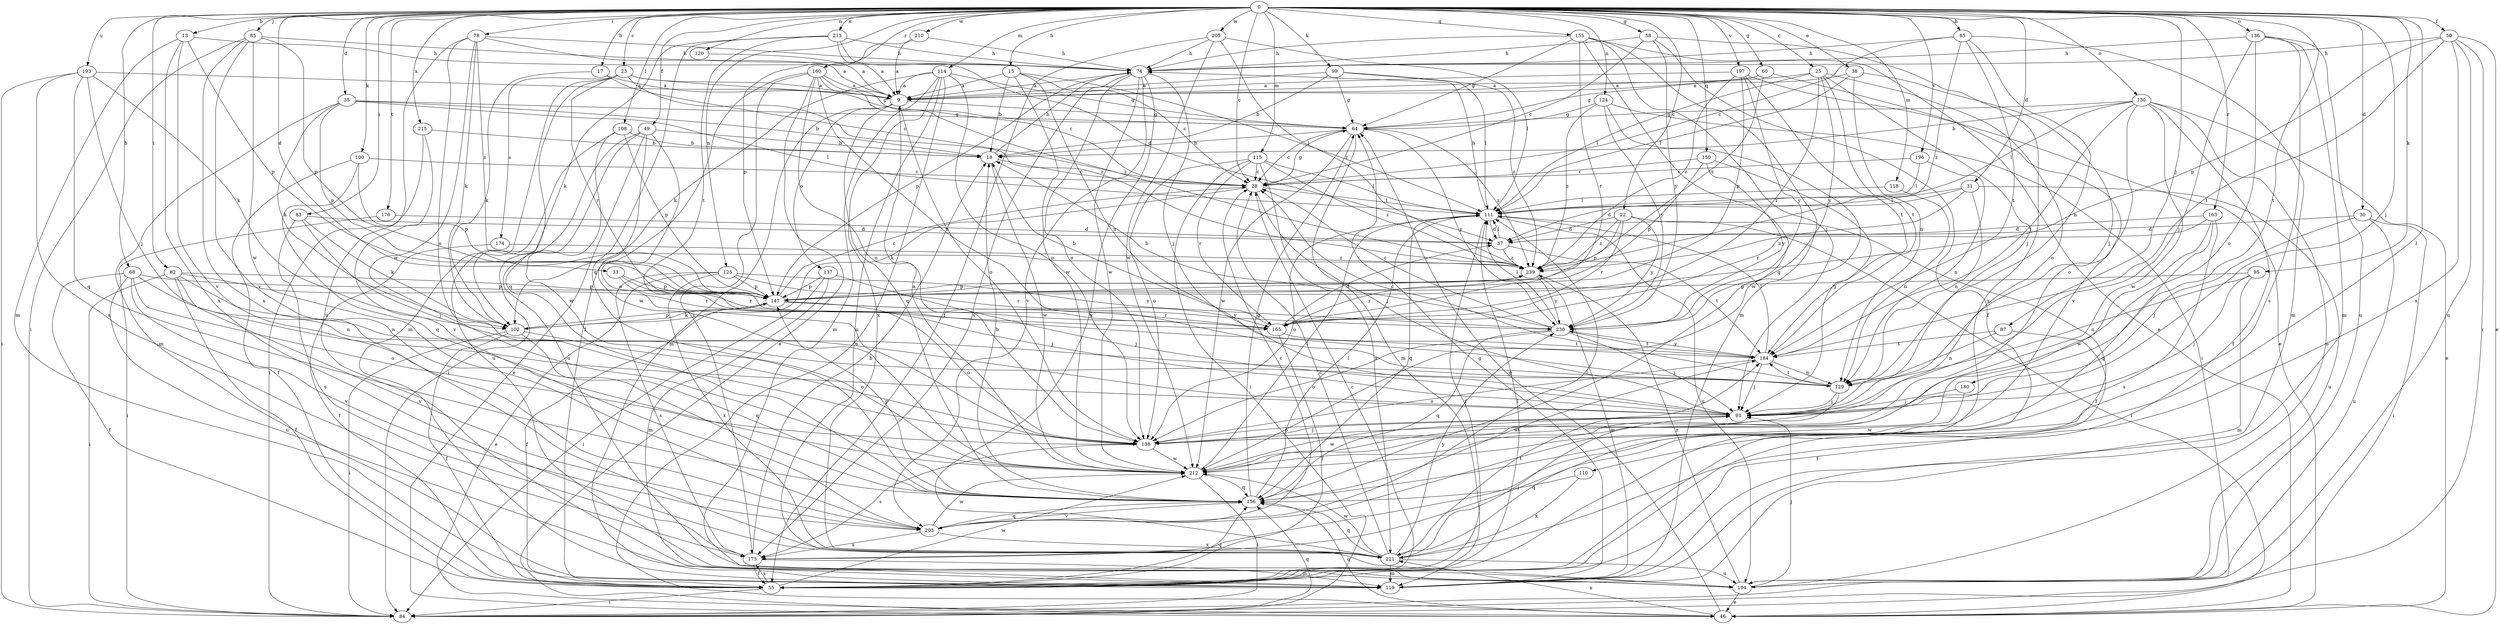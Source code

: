 strict digraph  {
0;
9;
13;
15;
17;
18;
22;
23;
25;
28;
30;
31;
33;
35;
37;
38;
46;
49;
50;
55;
58;
60;
64;
65;
68;
74;
78;
82;
83;
84;
85;
87;
93;
95;
99;
100;
102;
108;
110;
111;
114;
115;
118;
119;
120;
124;
125;
129;
130;
136;
137;
138;
147;
150;
155;
156;
160;
163;
165;
174;
175;
176;
180;
184;
193;
194;
196;
197;
203;
205;
210;
212;
213;
215;
221;
230;
239;
0 -> 13  [label=b];
0 -> 15  [label=b];
0 -> 17  [label=b];
0 -> 22  [label=c];
0 -> 23  [label=c];
0 -> 25  [label=c];
0 -> 28  [label=c];
0 -> 30  [label=d];
0 -> 31  [label=d];
0 -> 33  [label=d];
0 -> 35  [label=d];
0 -> 38  [label=e];
0 -> 49  [label=f];
0 -> 50  [label=f];
0 -> 58  [label=g];
0 -> 60  [label=g];
0 -> 65  [label=h];
0 -> 68  [label=h];
0 -> 78  [label=i];
0 -> 82  [label=i];
0 -> 83  [label=i];
0 -> 85  [label=j];
0 -> 87  [label=j];
0 -> 93  [label=j];
0 -> 95  [label=k];
0 -> 99  [label=k];
0 -> 100  [label=k];
0 -> 108  [label=l];
0 -> 110  [label=l];
0 -> 114  [label=m];
0 -> 115  [label=m];
0 -> 118  [label=m];
0 -> 120  [label=n];
0 -> 124  [label=n];
0 -> 125  [label=n];
0 -> 130  [label=o];
0 -> 136  [label=o];
0 -> 150  [label=q];
0 -> 155  [label=q];
0 -> 160  [label=r];
0 -> 163  [label=r];
0 -> 176  [label=t];
0 -> 180  [label=t];
0 -> 193  [label=u];
0 -> 196  [label=v];
0 -> 197  [label=v];
0 -> 205  [label=w];
0 -> 210  [label=w];
0 -> 213  [label=x];
0 -> 215  [label=x];
9 -> 64  [label=g];
9 -> 119  [label=m];
9 -> 137  [label=o];
9 -> 138  [label=o];
9 -> 156  [label=q];
13 -> 74  [label=h];
13 -> 119  [label=m];
13 -> 147  [label=p];
13 -> 203  [label=v];
13 -> 221  [label=x];
15 -> 9  [label=a];
15 -> 18  [label=b];
15 -> 28  [label=c];
15 -> 111  [label=l];
15 -> 129  [label=n];
15 -> 212  [label=w];
17 -> 9  [label=a];
17 -> 28  [label=c];
17 -> 102  [label=k];
18 -> 28  [label=c];
18 -> 74  [label=h];
18 -> 212  [label=w];
22 -> 37  [label=d];
22 -> 55  [label=f];
22 -> 147  [label=p];
22 -> 165  [label=r];
22 -> 230  [label=y];
22 -> 239  [label=z];
23 -> 9  [label=a];
23 -> 64  [label=g];
23 -> 119  [label=m];
23 -> 156  [label=q];
23 -> 165  [label=r];
23 -> 174  [label=s];
23 -> 239  [label=z];
25 -> 9  [label=a];
25 -> 93  [label=j];
25 -> 111  [label=l];
25 -> 138  [label=o];
25 -> 165  [label=r];
25 -> 184  [label=t];
25 -> 230  [label=y];
28 -> 64  [label=g];
28 -> 93  [label=j];
28 -> 102  [label=k];
28 -> 111  [label=l];
30 -> 37  [label=d];
30 -> 84  [label=i];
30 -> 93  [label=j];
30 -> 194  [label=u];
31 -> 37  [label=d];
31 -> 111  [label=l];
31 -> 129  [label=n];
31 -> 165  [label=r];
31 -> 194  [label=u];
33 -> 93  [label=j];
33 -> 147  [label=p];
33 -> 165  [label=r];
35 -> 18  [label=b];
35 -> 64  [label=g];
35 -> 102  [label=k];
35 -> 111  [label=l];
35 -> 119  [label=m];
35 -> 147  [label=p];
37 -> 111  [label=l];
37 -> 184  [label=t];
37 -> 239  [label=z];
38 -> 9  [label=a];
38 -> 93  [label=j];
38 -> 111  [label=l];
38 -> 129  [label=n];
46 -> 64  [label=g];
46 -> 111  [label=l];
46 -> 156  [label=q];
46 -> 221  [label=x];
49 -> 18  [label=b];
49 -> 46  [label=e];
49 -> 84  [label=i];
49 -> 138  [label=o];
49 -> 194  [label=u];
49 -> 212  [label=w];
50 -> 46  [label=e];
50 -> 74  [label=h];
50 -> 84  [label=i];
50 -> 147  [label=p];
50 -> 184  [label=t];
50 -> 194  [label=u];
50 -> 221  [label=x];
55 -> 28  [label=c];
55 -> 84  [label=i];
55 -> 111  [label=l];
55 -> 156  [label=q];
55 -> 175  [label=s];
55 -> 212  [label=w];
58 -> 28  [label=c];
58 -> 55  [label=f];
58 -> 74  [label=h];
58 -> 221  [label=x];
58 -> 230  [label=y];
60 -> 9  [label=a];
60 -> 64  [label=g];
60 -> 203  [label=v];
60 -> 239  [label=z];
64 -> 18  [label=b];
64 -> 28  [label=c];
64 -> 119  [label=m];
64 -> 212  [label=w];
64 -> 230  [label=y];
64 -> 239  [label=z];
65 -> 28  [label=c];
65 -> 74  [label=h];
65 -> 119  [label=m];
65 -> 129  [label=n];
65 -> 184  [label=t];
65 -> 239  [label=z];
68 -> 55  [label=f];
68 -> 129  [label=n];
68 -> 138  [label=o];
68 -> 147  [label=p];
68 -> 194  [label=u];
68 -> 203  [label=v];
74 -> 9  [label=a];
74 -> 93  [label=j];
74 -> 138  [label=o];
74 -> 147  [label=p];
74 -> 175  [label=s];
74 -> 203  [label=v];
74 -> 212  [label=w];
74 -> 221  [label=x];
78 -> 9  [label=a];
78 -> 74  [label=h];
78 -> 102  [label=k];
78 -> 138  [label=o];
78 -> 194  [label=u];
78 -> 212  [label=w];
78 -> 239  [label=z];
82 -> 55  [label=f];
82 -> 84  [label=i];
82 -> 129  [label=n];
82 -> 147  [label=p];
82 -> 165  [label=r];
82 -> 203  [label=v];
83 -> 37  [label=d];
83 -> 93  [label=j];
83 -> 102  [label=k];
83 -> 175  [label=s];
84 -> 156  [label=q];
85 -> 74  [label=h];
85 -> 84  [label=i];
85 -> 147  [label=p];
85 -> 203  [label=v];
85 -> 212  [label=w];
85 -> 221  [label=x];
87 -> 55  [label=f];
87 -> 129  [label=n];
87 -> 184  [label=t];
93 -> 138  [label=o];
93 -> 212  [label=w];
95 -> 93  [label=j];
95 -> 119  [label=m];
95 -> 129  [label=n];
95 -> 147  [label=p];
99 -> 9  [label=a];
99 -> 18  [label=b];
99 -> 64  [label=g];
99 -> 111  [label=l];
99 -> 239  [label=z];
100 -> 28  [label=c];
100 -> 55  [label=f];
100 -> 147  [label=p];
100 -> 156  [label=q];
102 -> 55  [label=f];
102 -> 84  [label=i];
102 -> 138  [label=o];
102 -> 147  [label=p];
102 -> 156  [label=q];
108 -> 18  [label=b];
108 -> 147  [label=p];
108 -> 194  [label=u];
108 -> 212  [label=w];
110 -> 156  [label=q];
110 -> 221  [label=x];
111 -> 37  [label=d];
111 -> 55  [label=f];
111 -> 74  [label=h];
111 -> 138  [label=o];
111 -> 156  [label=q];
111 -> 194  [label=u];
114 -> 9  [label=a];
114 -> 46  [label=e];
114 -> 64  [label=g];
114 -> 102  [label=k];
114 -> 119  [label=m];
114 -> 138  [label=o];
114 -> 194  [label=u];
114 -> 221  [label=x];
115 -> 28  [label=c];
115 -> 84  [label=i];
115 -> 111  [label=l];
115 -> 138  [label=o];
115 -> 165  [label=r];
115 -> 221  [label=x];
115 -> 239  [label=z];
118 -> 111  [label=l];
118 -> 129  [label=n];
119 -> 64  [label=g];
120 -> 9  [label=a];
124 -> 64  [label=g];
124 -> 84  [label=i];
124 -> 212  [label=w];
124 -> 230  [label=y];
124 -> 239  [label=z];
125 -> 46  [label=e];
125 -> 147  [label=p];
125 -> 165  [label=r];
125 -> 175  [label=s];
125 -> 221  [label=x];
125 -> 230  [label=y];
129 -> 28  [label=c];
129 -> 93  [label=j];
129 -> 184  [label=t];
129 -> 212  [label=w];
130 -> 18  [label=b];
130 -> 46  [label=e];
130 -> 55  [label=f];
130 -> 64  [label=g];
130 -> 111  [label=l];
130 -> 138  [label=o];
130 -> 184  [label=t];
130 -> 194  [label=u];
130 -> 212  [label=w];
136 -> 74  [label=h];
136 -> 93  [label=j];
136 -> 119  [label=m];
136 -> 138  [label=o];
136 -> 175  [label=s];
136 -> 194  [label=u];
137 -> 84  [label=i];
137 -> 93  [label=j];
137 -> 119  [label=m];
137 -> 147  [label=p];
138 -> 93  [label=j];
138 -> 175  [label=s];
138 -> 212  [label=w];
147 -> 28  [label=c];
147 -> 55  [label=f];
147 -> 102  [label=k];
147 -> 138  [label=o];
147 -> 165  [label=r];
147 -> 230  [label=y];
150 -> 28  [label=c];
150 -> 93  [label=j];
150 -> 147  [label=p];
150 -> 230  [label=y];
155 -> 46  [label=e];
155 -> 64  [label=g];
155 -> 74  [label=h];
155 -> 93  [label=j];
155 -> 119  [label=m];
155 -> 156  [label=q];
155 -> 165  [label=r];
156 -> 18  [label=b];
156 -> 64  [label=g];
156 -> 111  [label=l];
156 -> 147  [label=p];
156 -> 184  [label=t];
156 -> 203  [label=v];
160 -> 9  [label=a];
160 -> 28  [label=c];
160 -> 46  [label=e];
160 -> 55  [label=f];
160 -> 129  [label=n];
160 -> 138  [label=o];
160 -> 175  [label=s];
160 -> 239  [label=z];
163 -> 37  [label=d];
163 -> 156  [label=q];
163 -> 175  [label=s];
163 -> 212  [label=w];
163 -> 239  [label=z];
165 -> 18  [label=b];
165 -> 37  [label=d];
165 -> 55  [label=f];
165 -> 184  [label=t];
165 -> 239  [label=z];
174 -> 55  [label=f];
174 -> 239  [label=z];
175 -> 18  [label=b];
175 -> 55  [label=f];
175 -> 119  [label=m];
176 -> 37  [label=d];
176 -> 84  [label=i];
180 -> 93  [label=j];
180 -> 212  [label=w];
184 -> 93  [label=j];
184 -> 111  [label=l];
184 -> 129  [label=n];
184 -> 138  [label=o];
184 -> 230  [label=y];
193 -> 9  [label=a];
193 -> 84  [label=i];
193 -> 93  [label=j];
193 -> 102  [label=k];
193 -> 156  [label=q];
193 -> 175  [label=s];
194 -> 46  [label=e];
194 -> 93  [label=j];
194 -> 239  [label=z];
196 -> 28  [label=c];
196 -> 111  [label=l];
196 -> 129  [label=n];
197 -> 9  [label=a];
197 -> 46  [label=e];
197 -> 147  [label=p];
197 -> 184  [label=t];
197 -> 230  [label=y];
197 -> 239  [label=z];
203 -> 28  [label=c];
203 -> 111  [label=l];
203 -> 156  [label=q];
203 -> 175  [label=s];
203 -> 212  [label=w];
203 -> 221  [label=x];
205 -> 55  [label=f];
205 -> 74  [label=h];
205 -> 111  [label=l];
205 -> 212  [label=w];
205 -> 239  [label=z];
210 -> 9  [label=a];
210 -> 74  [label=h];
210 -> 147  [label=p];
212 -> 9  [label=a];
212 -> 84  [label=i];
212 -> 111  [label=l];
212 -> 156  [label=q];
213 -> 9  [label=a];
213 -> 37  [label=d];
213 -> 74  [label=h];
213 -> 102  [label=k];
213 -> 156  [label=q];
213 -> 184  [label=t];
215 -> 18  [label=b];
215 -> 84  [label=i];
215 -> 203  [label=v];
221 -> 28  [label=c];
221 -> 93  [label=j];
221 -> 119  [label=m];
221 -> 156  [label=q];
221 -> 184  [label=t];
221 -> 194  [label=u];
221 -> 212  [label=w];
221 -> 230  [label=y];
230 -> 18  [label=b];
230 -> 28  [label=c];
230 -> 93  [label=j];
230 -> 111  [label=l];
230 -> 138  [label=o];
230 -> 156  [label=q];
230 -> 184  [label=t];
239 -> 119  [label=m];
239 -> 147  [label=p];
239 -> 230  [label=y];
}
